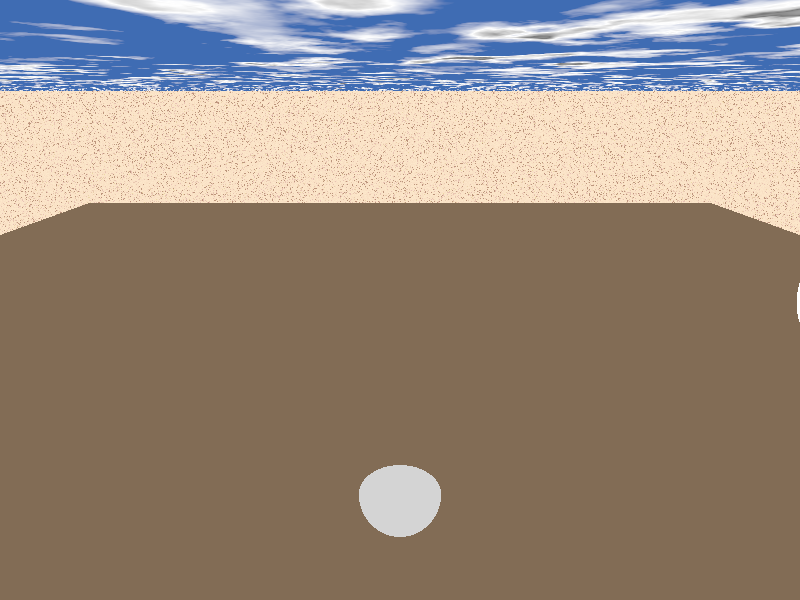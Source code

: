 /*
background {
	color rgb 1
}
*/

#include "colors.inc"
#include "textures.inc"

//#declare ImageWidth = 1280;
//#declare ImageHeight = 720;
//#declare ImageWidth = 800;
//#declare ImageHeight = 480;
#declare ImageWidth = 640;
#declare ImageHeight = 480;

#declare CupOffsetX = 21;
#declare CupOffsetY = 0;
#declare CupOffsetZ = 7;

#local TableHeight = 40;
#local TableWidth = 60;
#local LegThickness = 1.25;

//------------------------
#declare Table_01 =
union{
	// feet
	cylinder{<0, 0, 0>,<0, TableHeight, 0>, LegThickness translate< TableWidth/2-LegThickness*4, 0, -TableWidth/2+LegThickness*4>}
	cylinder{<0, 0, 0>,<0, TableHeight, 0>, LegThickness translate< TableWidth/2-LegThickness*4, 0,  TableWidth/2-LegThickness*4>}
	cylinder{<0, 0, 0>,<0, TableHeight, 0>, LegThickness translate<-TableWidth/2+LegThickness*4, 0,  TableWidth/2-LegThickness*4>}
	cylinder{<0, 0, 0>,<0, TableHeight, 0>, LegThickness translate<-TableWidth/2+LegThickness*4, 0, -TableWidth/2+LegThickness*4>}

	// seat
	box{ <-TableWidth/2, -LegThickness / 5 * 3, -TableWidth/2>,<TableWidth/2, 0, TableWidth/2> translate<0, TableHeight, 0> }

	pigment{ color rgb<0.75, 0.5, 0.3>*0.3}
}

global_settings {
	assumed_gamma 1.0
}

// camera ----------------------------------
camera {
	angle 75
//	location  <0, TableHeight+30.0, -30-(90.0*clock)>
	location  <0, TableHeight+10.0, -10-(90.0*clock)>
	look_at   <0.0, TableHeight+6.0, 0.0>
	rotate <0, clock*360, 0>
	right x*ImageWidth/ImageHeight
}

// sun -------------------------------------
light_source{
	<1500, 3000, -2500> color White
}

// sky ----------------------------------
plane{
	<0,1,0>, 1 hollow
	texture {
		pigment {
			bozo turbulence 0.92
			color_map {
				[0.00 rgb<0.05, 0.15, 0.45>]
				[0.50 rgb<0.05, 0.15, 0.45>]
				[0.70 rgb<1, 1, 1>]
				[0.85 rgb<0.2, 0.2, 0.2>]
				[1.00 rgb<0.5, 0.5, 0.5>]
			}
			scale<1, 1, 1.5> * 2.5
			translate<0, 0, 0>
		}
		finish {
			ambient 1 diffuse 0
		}
	}
	scale 10000
}

// ground ----------------------------------
plane {
	<0, 1, 0>, 0
	texture {
		Cork
//		pigment{ color rgb<0.22, 0.45, 0>}
//		normal { bumps 0.75 scale 0.015 }
//		finish { phong 0.1 }
	}
}

// fog on the ground -----------------------
fog {
	fog_type 2
	distance 35
	color rgb <1, 1, 1> * 0.8
	fog_offset 0.1
	fog_alt 1.5
	turbulence 1.8
}

// coffee cup ------------------
union {
	union {
		cylinder {
			<CupOffsetX,TableHeight+0,CupOffsetZ>,
			<CupOffsetX,TableHeight+8,CupOffsetZ>,
			4
			clipped_by {
				cylinder {
					<CupOffsetX,TableHeight+1,CupOffsetZ>,
					<CupOffsetX,TableHeight+8,CupOffsetZ>,
					3
					translate<0,1,0> inverse
				}
			}
			pigment {
				color White
			}
		}

		cylinder {
			<CupOffsetX,TableHeight+1,CupOffsetZ>,
			<CupOffsetX,TableHeight+7,CupOffsetZ>,
			3
			pigment {
				color rgb <0, 0, 0>
			}
		}
	}

	torus {
		2.5,
		0.5
		rotate <90, 0, 0>
		translate <CupOffsetX-4, TableHeight+3.75, CupOffsetZ>
		pigment {
			color White
		}
	}
}

// cigarette -------------
/*
union {
	union {
		cylinder {
			<6, TableHeight+0.5, 0>,
			<9, TableHeight+0.5, 0>,
			0.5
			open
			pigment {
				color Orange
			}
		}

		cylinder {
			<6, TableHeight+0.5, 0>,
			<9, TableHeight+0.5, 0>,
			0.495
			pigment {
				color White
			}
		}
	}

	union {
		cylinder {
			<9, TableHeight+0.5, 0>,
			<16, TableHeight+0.5, 0>,
			0.5
			open
			pigment {
				color White
			}
		}

		cylinder {
			<9, TableHeight+0.5, 0>,
			<16, TableHeight+0.5, 0>,
			0.495
			pigment {
				color Brown
			}
		}

	}
}
*/

// teaspoon -------------
sphere {
  <0, TableHeight+1, 0>,
  1
  clipped_by {
  	sphere {
  		<0, TableHeight+0.95, 0>
  		1
  	}
  }
  texture { Chrome_Metal }
}

// table ----------------
object {
	Table_01
	rotate<0, 0, 0>
	translate<0, 0, 10>
}